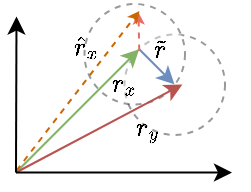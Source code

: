 <mxfile version="14.6.3" type="github">
  <diagram id="blv5_ZdXRcWsS6tgFCRy" name="Page-1">
    <mxGraphModel dx="378" dy="-923" grid="0" gridSize="10" guides="1" tooltips="1" connect="1" arrows="1" fold="1" page="1" pageScale="1" pageWidth="827" pageHeight="1169" math="1" shadow="0">
      <root>
        <mxCell id="0" />
        <mxCell id="1" parent="0" />
        <mxCell id="NrOy4aeaFnWakyzEMCqW-32" value="" style="ellipse;whiteSpace=wrap;html=1;aspect=fixed;strokeColor=#000000;strokeWidth=1;fillColor=#FFFFFF;fontSize=11;dashed=1;opacity=40;" vertex="1" parent="1">
          <mxGeometry x="277.25" y="2076.25" width="50.25" height="50.25" as="geometry" />
        </mxCell>
        <mxCell id="NrOy4aeaFnWakyzEMCqW-33" value="" style="ellipse;whiteSpace=wrap;html=1;aspect=fixed;strokeColor=#000000;strokeWidth=1;fillColor=#FFFFFF;fontSize=11;dashed=1;opacity=40;" vertex="1" parent="1">
          <mxGeometry x="257.25" y="2061" width="50.25" height="50.25" as="geometry" />
        </mxCell>
        <mxCell id="NrOy4aeaFnWakyzEMCqW-34" value="" style="endArrow=classic;html=1;fontSize=11;fillColor=#d5e8d4;strokeColor=#82b366;entryX=0;entryY=0;entryDx=0;entryDy=0;" edge="1" parent="1" target="NrOy4aeaFnWakyzEMCqW-32">
          <mxGeometry width="50" height="50" relative="1" as="geometry">
            <mxPoint x="223" y="2145.25" as="sourcePoint" />
            <mxPoint x="277.25" y="2104.25" as="targetPoint" />
          </mxGeometry>
        </mxCell>
        <mxCell id="NrOy4aeaFnWakyzEMCqW-35" value="" style="endArrow=classic;html=1;fontSize=11;fillColor=#f8cecc;strokeColor=#B85450;" edge="1" parent="1">
          <mxGeometry width="50" height="50" relative="1" as="geometry">
            <mxPoint x="223" y="2145.25" as="sourcePoint" />
            <mxPoint x="306.25" y="2101.25" as="targetPoint" />
          </mxGeometry>
        </mxCell>
        <mxCell id="NrOy4aeaFnWakyzEMCqW-36" value="" style="endArrow=classic;html=1;strokeColor=#6c8ebf;fontSize=11;exitX=0;exitY=0;exitDx=0;exitDy=0;fillColor=#dae8fc;" edge="1" parent="1" source="NrOy4aeaFnWakyzEMCqW-32">
          <mxGeometry width="50" height="50" relative="1" as="geometry">
            <mxPoint x="343.25" y="2126.25" as="sourcePoint" />
            <mxPoint x="302.25" y="2101.25" as="targetPoint" />
          </mxGeometry>
        </mxCell>
        <mxCell id="NrOy4aeaFnWakyzEMCqW-37" value="$$\tilde{r}$$" style="text;html=1;strokeColor=none;fillColor=none;align=center;verticalAlign=middle;whiteSpace=wrap;rounded=0;dashed=1;fontSize=11;opacity=40;" vertex="1" parent="1">
          <mxGeometry x="286.75" y="2080.25" width="14.5" height="8" as="geometry" />
        </mxCell>
        <mxCell id="NrOy4aeaFnWakyzEMCqW-38" value="$$r_x$$" style="text;html=1;strokeColor=none;fillColor=none;align=center;verticalAlign=middle;whiteSpace=wrap;rounded=0;dashed=1;fontSize=11;opacity=40;" vertex="1" parent="1">
          <mxGeometry x="267.75" y="2095.38" width="18" height="12" as="geometry" />
        </mxCell>
        <mxCell id="NrOy4aeaFnWakyzEMCqW-39" value="$$r_y$$" style="text;html=1;strokeColor=none;fillColor=none;align=center;verticalAlign=middle;whiteSpace=wrap;rounded=0;dashed=1;fontSize=11;opacity=40;" vertex="1" parent="1">
          <mxGeometry x="280.75" y="2116.25" width="16" height="12.5" as="geometry" />
        </mxCell>
        <mxCell id="NrOy4aeaFnWakyzEMCqW-40" value="" style="endArrow=classic;html=1;fontSize=11;exitX=0;exitY=0;exitDx=0;exitDy=0;fillColor=#dae8fc;strokeColor=#EA6B66;dashed=1;endSize=3;" edge="1" parent="1">
          <mxGeometry width="50" height="50" relative="1" as="geometry">
            <mxPoint x="284.609" y="2084.25" as="sourcePoint" />
            <mxPoint x="284.25" y="2065.25" as="targetPoint" />
          </mxGeometry>
        </mxCell>
        <mxCell id="NrOy4aeaFnWakyzEMCqW-41" value="" style="endArrow=classic;html=1;fontSize=11;fillColor=#d5e8d4;entryX=0;entryY=0;entryDx=0;entryDy=0;dashed=1;strokeColor=#CC6600;endSize=3;" edge="1" parent="1">
          <mxGeometry width="50" height="50" relative="1" as="geometry">
            <mxPoint x="223.25" y="2144.25" as="sourcePoint" />
            <mxPoint x="284.749" y="2064.469" as="targetPoint" />
          </mxGeometry>
        </mxCell>
        <mxCell id="NrOy4aeaFnWakyzEMCqW-42" value="$$\hat{r}_x$$" style="text;html=1;strokeColor=none;fillColor=none;align=center;verticalAlign=middle;whiteSpace=wrap;rounded=0;dashed=1;fontSize=11;opacity=40;" vertex="1" parent="1">
          <mxGeometry x="249.25" y="2076.25" width="18" height="12" as="geometry" />
        </mxCell>
        <mxCell id="NrOy4aeaFnWakyzEMCqW-43" value="" style="endArrow=classic;html=1;fontSize=11;" edge="1" parent="1">
          <mxGeometry width="50" height="50" relative="1" as="geometry">
            <mxPoint x="223" y="2145.25" as="sourcePoint" />
            <mxPoint x="331" y="2145.25" as="targetPoint" />
          </mxGeometry>
        </mxCell>
        <mxCell id="NrOy4aeaFnWakyzEMCqW-44" value="" style="endArrow=classic;html=1;fontSize=11;" edge="1" parent="1">
          <mxGeometry width="50" height="50" relative="1" as="geometry">
            <mxPoint x="223" y="2145.25" as="sourcePoint" />
            <mxPoint x="223.25" y="2067.25" as="targetPoint" />
          </mxGeometry>
        </mxCell>
      </root>
    </mxGraphModel>
  </diagram>
</mxfile>
